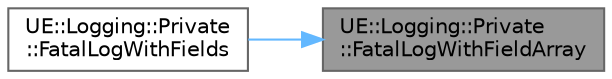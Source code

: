 digraph "UE::Logging::Private::FatalLogWithFieldArray"
{
 // INTERACTIVE_SVG=YES
 // LATEX_PDF_SIZE
  bgcolor="transparent";
  edge [fontname=Helvetica,fontsize=10,labelfontname=Helvetica,labelfontsize=10];
  node [fontname=Helvetica,fontsize=10,shape=box,height=0.2,width=0.4];
  rankdir="RL";
  Node1 [id="Node000001",label="UE::Logging::Private\l::FatalLogWithFieldArray",height=0.2,width=0.4,color="gray40", fillcolor="grey60", style="filled", fontcolor="black",tooltip=" "];
  Node1 -> Node2 [id="edge1_Node000001_Node000002",dir="back",color="steelblue1",style="solid",tooltip=" "];
  Node2 [id="Node000002",label="UE::Logging::Private\l::FatalLogWithFields",height=0.2,width=0.4,color="grey40", fillcolor="white", style="filled",URL="$d1/d5c/namespaceUE_1_1Logging_1_1Private.html#a7ceb2efb006ff8828a8113286cc9c648",tooltip="Fatal log with fields created from the arguments, which may be values or pairs of name/value."];
}
